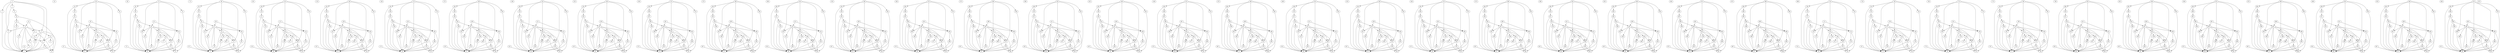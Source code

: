 strict digraph "G" {
0 [weight=6];
1 [weight=8];
2 [weight=7];
3 [weight=7];
4 [weight=4];
5 [weight=6];
6 [weight=6];
7 [weight=6];
8 [weight=3];
9 [weight=5];
10 [weight=7];
11 [weight=18];
12 [weight=4];
13 [weight=7];
14 [weight=7];
15 [weight=6];
16 [weight=4];
17 [weight=8];
18 [weight=7];
19 [weight=8];
20 [weight=8];
21 [weight=9];
22 [weight=10];
23 [weight=7];
24 [weight=4];
25 [weight=4];
26 [weight=5];
27 [weight=5];
28 [weight=8];
29 [weight=8];
30 [weight=12];
31 [weight=10];
32 [weight=6];
33 [weight=8];
34 [weight=4];
35 [weight=1];
36 [weight=11];
37 [weight=6];
38 [weight=11];
39 [weight=4];
40 [weight=6];
41 [weight=7];
42 [weight=3];
43 [weight=6];
44 [weight=4];
45 [weight=10];
46 [weight=6];
47 [weight=8];
48 [weight=10];
49 [weight=3];
50 [weight=5];
51 [weight=3];
52 [weight=9];
53 [weight=8];
54 [weight=9];
55 [weight=4];
56 [weight=7];
57 [weight=5];
58 [weight=6];
59 [weight=8];
60 [weight=8];
61 [weight=22];
62 [weight=5];
63 [weight=17];
64 [weight=8];
65 [weight=8];
66 [weight=4];
67 [weight=5];
68 [weight=8];
69 [weight=6];
70 [weight=10];
71 [weight=7];
72 [weight=9];
73 [weight=6];
74 [weight=8];
75 [weight=5];
76 [weight=5];
77 [weight=6];
78 [weight=8];
79 [weight=2];
80 [weight=9];
81 [weight=7];
82 [weight=8];
83 [weight=4];
84 [weight=3];
85 [weight=3];
86 [weight=12];
87 [weight=3];
88 [weight=8];
89 [weight=6];
90 [weight=7];
91 [weight=11];
92 [weight=5];
93 [weight=6];
94 [weight=6];
95 [weight=10];
96 [weight=8];
97 [weight=9];
98 [weight=8];
99 [weight=3];
100 [weight=4];
101 [weight=6];
102 [weight=5];
103 [weight=8];
104 [weight=5];
105 [weight=10];
106 [weight=6];
107 [weight=3];
108 [weight=8];
109 [weight=6];
110 [weight=8];
111 [weight=19];
112 [weight=5];
113 [weight=10];
114 [weight=4];
115 [weight=15];
116 [weight=8];
117 [weight=5];
118 [weight=6];
119 [weight=9];
120 [weight=10];
121 [weight=8];
122 [weight=6];
123 [weight=9];
124 [weight=5];
125 [weight=9];
126 [weight=7];
127 [weight=3];
128 [weight=6];
129 [weight=5];
130 [weight=9];
131 [weight=8];
132 [weight=5];
133 [weight=4];
134 [weight=9];
135 [weight=6];
136 [weight=9];
137 [weight=8];
138 [weight=15];
139 [weight=8];
140 [weight=8];
141 [weight=8];
142 [weight=3];
143 [weight=8];
144 [weight=8];
145 [weight=9];
146 [weight=3];
147 [weight=9];
148 [weight=1];
149 [weight=6];
150 [weight=6];
151 [weight=6];
152 [weight=8];
153 [weight=8];
154 [weight=4];
155 [weight=8];
156 [weight=7];
157 [weight=8];
158 [weight=5];
159 [weight=6];
160 [weight=3];
161 [weight=19];
162 [weight=3];
163 [weight=6];
164 [weight=8];
165 [weight=7];
166 [weight=8];
167 [weight=4];
168 [weight=8];
169 [weight=4];
170 [weight=8];
171 [weight=7];
172 [weight=5];
173 [weight=7];
174 [weight=6];
175 [weight=4];
176 [weight=5];
177 [weight=6];
178 [weight=8];
179 [weight=6];
180 [weight=4];
181 [weight=4];
182 [weight=10];
183 [weight=3];
184 [weight=6];
185 [weight=5];
186 [weight=19];
187 [weight=5];
188 [weight=15];
189 [weight=9];
190 [weight=9];
191 [weight=10];
192 [weight=6];
193 [weight=8];
194 [weight=8];
195 [weight=9];
196 [weight=7];
197 [weight=6];
198 [weight=6];
199 [weight=10];
200 [weight=6];
201 [weight=8];
202 [weight=8];
203 [weight=6];
204 [weight=4];
205 [weight=9];
206 [weight=8];
207 [weight=5];
208 [weight=5];
209 [weight=8];
210 [weight=10];
211 [weight=12];
212 [weight=2];
213 [weight=5];
214 [weight=6];
215 [weight=6];
216 [weight=6];
217 [weight=3];
218 [weight=5];
219 [weight=3];
220 [weight=9];
221 [weight=9];
222 [weight=9];
223 [weight=6];
224 [weight=6];
225 [weight=3];
226 [weight=8];
227 [weight=4];
228 [weight=8];
229 [weight=5];
230 [weight=6];
231 [weight=8];
232 [weight=8];
233 [weight=7];
234 [weight=5];
235 [weight=4];
236 [weight=17];
237 [weight=4];
238 [weight=6];
239 [weight=6];
240 [weight=7];
241 [weight=7];
242 [weight=4];
243 [weight=11];
244 [weight=3];
245 [weight=10];
246 [weight=3];
247 [weight=7];
248 [weight=7];
249 [weight=3];
250 [weight=4];
251 [weight=9];
252 [weight=8];
253 [weight=10];
254 [weight=3];
255 [weight=6];
256 [weight=6];
257 [weight=5];
258 [weight=3];
259 [weight=5];
260 [weight=4];
261 [weight=7];
262 [weight=3];
263 [weight=12];
264 [weight=10];
265 [weight=6];
266 [weight=7];
267 [weight=4];
268 [weight=8];
269 [weight=7];
270 [weight=10];
271 [weight=6];
272 [weight=10];
273 [weight=10];
274 [weight=2];
275 [weight=4];
276 [weight=4];
277 [weight=5];
278 [weight=7];
279 [weight=4];
280 [weight=11];
281 [weight=6];
282 [weight=6];
283 [weight=3];
284 [weight=11];
285 [weight=8];
286 [weight=7];
287 [weight=3];
288 [weight=16];
289 [weight=8];
290 [weight=6];
291 [weight=7];
292 [weight=8];
293 [weight=5];
294 [weight=3];
295 [weight=9];
296 [weight=1];
297 [weight=10];
298 [weight=10];
299 [weight=9];
300 [weight=5];
301 [weight=9];
302 [weight=8];
303 [weight=8];
304 [weight=6];
305 [weight=9];
306 [weight=8];
307 [weight=7];
308 [weight=2];
309 [weight=5];
310 [weight=5];
311 [weight=10];
312 [weight=3];
313 [weight=15];
314 [weight=6];
315 [weight=5];
316 [weight=8];
317 [weight=3];
318 [weight=4];
319 [weight=5];
320 [weight=10];
321 [weight=11];
322 [weight=6];
323 [weight=8];
324 [weight=2];
325 [weight=4];
326 [weight=7];
327 [weight=10];
328 [weight=7];
329 [weight=4];
330 [weight=8];
331 [weight=10];
332 [weight=8];
333 [weight=4];
334 [weight=3];
335 [weight=6];
336 [weight=15];
337 [weight=4];
338 [weight=9];
339 [weight=8];
340 [weight=11];
341 [weight=5];
342 [weight=5];
343 [weight=8];
344 [weight=5];
345 [weight=10];
346 [weight=7];
347 [weight=8];
348 [weight=1];
349 [weight=4];
350 [weight=4];
351 [weight=8];
352 [weight=9];
353 [weight=9];
354 [weight=4];
355 [weight=2];
356 [weight=6];
357 [weight=8];
358 [weight=8];
359 [weight=6];
360 [weight=3];
361 [weight=17];
362 [weight=3];
363 [weight=3];
364 [weight=8];
365 [weight=8];
366 [weight=4];
367 [weight=11];
368 [weight=6];
369 [weight=6];
370 [weight=5];
371 [weight=8];
372 [weight=7];
373 [weight=8];
374 [weight=7];
375 [weight=3];
376 [weight=4];
377 [weight=4];
378 [weight=8];
379 [weight=3];
380 [weight=6];
381 [weight=7];
382 [weight=8];
383 [weight=3];
384 [weight=3];
385 [weight=4];
386 [weight=25];
387 [weight=7];
388 [weight=4];
389 [weight=5];
390 [weight=7];
391 [weight=8];
392 [weight=5];
393 [weight=6];
394 [weight=5];
395 [weight=4];
396 [weight=10];
397 [weight=10];
398 [weight=10];
399 [weight=4];
400 [weight=6];
401 [weight=7];
402 [weight=3];
403 [weight=10];
404 [weight=6];
405 [weight=9];
406 [weight=7];
407 [weight=8];
408 [weight=5];
409 [weight=3];
410 [weight=5];
411 [weight=12];
412 [weight=3];
413 [weight=15];
414 [weight=8];
415 [weight=7];
416 [weight=8];
417 [weight=4];
418 [weight=8];
419 [weight=5];
420 [weight=8];
421 [weight=6];
422 [weight=7];
423 [weight=6];
424 [weight=4];
425 [weight=4];
426 [weight=4];
427 [weight=3];
428 [weight=9];
429 [weight=8];
430 [weight=10];
431 [weight=6];
432 [weight=3];
433 [weight=6];
434 [weight=4];
435 [weight=4];
436 [weight=7];
437 [weight=4];
438 [weight=17];
439 [weight=7];
440 [weight=8];
441 [weight=4];
442 [weight=4];
443 [weight=6];
444 [weight=5];
445 [weight=7];
446 [weight=8];
447 [weight=8];
448 [weight=6];
449 [weight=2];
450 [weight=4];
451 [weight=4];
452 [weight=3];
453 [weight=9];
454 [weight=5];
455 [weight=9];
456 [weight=8];
457 [weight=6];
458 [weight=3];
459 [weight=8];
460 [weight=8];
461 [weight=6];
462 [weight=9];
463 [weight=17];
464 [weight=7];
465 [weight=5];
466 [weight=7];
467 [weight=7];
468 [weight=7];
469 [weight=6];
470 [weight=5];
471 [weight=8];
472 [weight=7];
473 [weight=9];
474 [weight=7];
475 [weight=5];
476 [weight=3];
477 [weight=7];
478 [weight=5];
479 [weight=4];
480 [weight=10];
481 [weight=11];
482 [weight=7];
483 [weight=3];
484 [weight=3];
485 [weight=4];
486 [weight=17];
487 [weight=3];
488 [weight=6];
489 [weight=4];
490 [weight=9];
491 [weight=18];
492 [weight=2];
493 [weight=6];
494 [weight=4];
495 [weight=8];
496 [weight=6];
497 [weight=7];
498 [weight=11];
499 [weight=8];
500 [weight=7];
501 [weight=8];
502 [weight=7];
503 [weight=9];
504 [weight=8];
505 [weight=5];
506 [weight=5];
507 [weight=8];
508 [weight=8];
509 [weight=10];
510 [weight=9];
511 [weight=11];
512 [weight=8];
513 [weight=19];
514 [weight=10];
515 [weight=7];
516 [weight=7];
517 [weight=5];
518 [weight=7];
519 [weight=4];
520 [weight=5];
521 [weight=6];
522 [weight=8];
523 [weight=4];
524 [weight=4];
525 [weight=3];
526 [weight=3];
527 [weight=7];
528 [weight=6];
529 [weight=6];
530 [weight=11];
531 [weight=4];
532 [weight=6];
533 [weight=4];
534 [weight=5];
535 [weight=3];
536 [weight=13];
537 [weight=6];
538 [weight=4];
539 [weight=6];
540 [weight=11];
541 [weight=25];
542 [weight=2];
543 [weight=22];
544 [weight=5];
545 [weight=10];
546 [weight=6];
547 [weight=10];
548 [weight=8];
549 [weight=3];
550 [weight=3];
551 [weight=5];
552 [weight=4];
553 [weight=5];
554 [weight=5];
555 [weight=12];
556 [weight=7];
557 [weight=4];
558 [weight=5];
559 [weight=9];
560 [weight=8];
561 [weight=22];
562 [weight=6];
563 [weight=12];
564 [weight=8];
565 [weight=7];
566 [weight=8];
567 [weight=8];
568 [weight=10];
569 [weight=5];
570 [weight=8];
571 [weight=7];
572 [weight=7];
573 [weight=1];
574 [weight=6];
575 [weight=4];
576 [weight=2];
577 [weight=3];
578 [weight=8];
579 [weight=3];
580 [weight=7];
581 [weight=5];
582 [weight=4];
583 [weight=3];
584 [weight=4];
585 [weight=4];
586 [weight=9];
587 [weight=5];
588 [weight=15];
589 [weight=8];
590 [weight=7];
591 [weight=8];
592 [weight=3];
593 [weight=7];
594 [weight=4];
595 [weight=9];
596 [weight=9];
597 [weight=10];
598 [weight=10];
599 [weight=5];
600 [weight=9];
601 [weight=5];
602 [weight=8];
603 [weight=8];
604 [weight=3];
605 [weight=10];
606 [weight=10];
607 [weight=5];
608 [weight=5];
609 [weight=5];
610 [weight=4];
611 [weight=20];
612 [weight=1];
613 [weight=12];
614 [weight=8];
615 [weight=7];
616 [weight=8];
617 [weight=3];
618 [weight=8];
619 [weight=3];
620 [weight=10];
621 [weight=7];
622 [weight=8];
623 [weight=4];
624 [weight=8];
625 [weight=10];
626 [weight=4];
627 [weight=5];
628 [weight=6];
629 [weight=9];
630 [weight=10];
631 [weight=7];
632 [weight=6];
633 [weight=7];
634 [weight=4];
635 [weight=4];
636 [weight=11];
637 [weight=4];
638 [weight=20];
639 [weight=8];
640 [weight=5];
641 [weight=5];
642 [weight=5];
643 [weight=8];
644 [weight=4];
645 [weight=10];
646 [weight=8];
647 [weight=5];
648 [weight=5];
649 [weight=5];
650 [weight=8];
651 [weight=4];
652 [weight=3];
653 [weight=7];
654 [weight=4];
655 [weight=5];
656 [weight=7];
657 [weight=2];
658 [weight=3];
659 [weight=3];
660 [weight=4];
661 [weight=6];
662 [weight=2];
663 [weight=15];
664 [weight=5];
665 [weight=8];
666 [weight=8];
667 [weight=4];
668 [weight=8];
669 [weight=3];
670 [weight=8];
671 [weight=8];
672 [weight=8];
673 [weight=8];
674 [weight=6];
675 [weight=5];
676 [weight=4];
677 [weight=5];
678 [weight=8];
679 [weight=5];
680 [weight=10];
681 [weight=3];
682 [weight=8];
683 [weight=2];
684 [weight=4];
685 [weight=4];
686 [weight=11];
687 [weight=4];
688 [weight=12];
689 [weight=4];
690 [weight=6];
691 [weight=8];
692 [weight=3];
693 [weight=6];
694 [weight=3];
695 [weight=9];
696 [weight=9];
697 [weight=7];
698 [weight=4];
699 [weight=3];
700 [weight=3];
701 [weight=3];
702 [weight=6];
703 [weight=8];
704 [weight=5];
705 [weight=8];
706 [weight=5];
707 [weight=5];
708 [weight=5];
709 [weight=5];
710 [weight=4];
711 [weight=20];
712 [weight=5];
713 [weight=7];
714 [weight=8];
715 [weight=10];
716 [weight=5];
717 [weight=3];
718 [weight=7];
719 [weight=6];
720 [weight=9];
721 [weight=8];
722 [weight=4];
723 [weight=6];
724 [weight=4];
725 [weight=3];
726 [weight=4];
727 [weight=8];
728 [weight=7];
729 [weight=11];
730 [weight=10];
731 [weight=4];
732 [weight=5];
733 [weight=2];
734 [weight=7];
735 [weight=4];
736 [weight=14];
737 [weight=8];
738 [weight=8];
739 [weight=6];
740 [weight=3];
741 [weight=7];
742 [weight=3];
743 [weight=7];
744 [weight=7];
745 [weight=10];
746 [weight=8];
747 [weight=10];
748 [weight=4];
749 [weight=8];
750 [weight=4];
751 [weight=3];
752 [weight=4];
753 [weight=6];
754 [weight=4];
755 [weight=9];
756 [weight=7];
757 [weight=6];
758 [weight=3];
759 [weight=4];
760 [weight=4];
761 [weight=6];
762 [weight=3];
763 [weight=17];
764 [weight=8];
765 [weight=8];
766 [weight=8];
767 [weight=3];
768 [weight=7];
769 [weight=4];
770 [weight=7];
771 [weight=7];
772 [weight=6];
773 [weight=8];
774 [weight=6];
775 [weight=4];
776 [weight=5];
777 [weight=3];
778 [weight=8];
779 [weight=4];
780 [weight=9];
781 [weight=8];
782 [weight=8];
783 [weight=3];
784 [weight=3];
785 [weight=4];
786 [weight=20];
787 [weight=5];
788 [weight=9];
789 [weight=8];
790 [weight=8];
791 [weight=9];
792 [weight=4];
793 [weight=8];
794 [weight=9];
795 [weight=6];
796 [weight=7];
797 [weight=6];
798 [weight=10];
799 [weight=6];
800 [weight=4];
801 [weight=3];
802 [weight=8];
803 [weight=8];
804 [weight=3];
805 [weight=11];
806 [weight=6];
807 [weight=5];
808 [weight=4];
809 [weight=4];
810 [weight=3];
811 [weight=12];
812 [weight=4];
813 [weight=11];
814 [weight=8];
815 [weight=8];
816 [weight=7];
817 [weight=2];
818 [weight=8];
819 [weight=6];
820 [weight=6];
821 [weight=6];
822 [weight=10];
823 [weight=9];
824 [weight=2];
825 [weight=8];
826 [weight=8];
827 [weight=8];
828 [weight=7];
829 [weight=7];
830 [weight=12];
831 [weight=7];
832 [weight=4];
833 [weight=4];
834 [weight=7];
835 [weight=4];
836 [weight=17];
837 [weight=8];
838 [weight=6];
839 [weight=7];
840 [weight=6];
841 [weight=10];
842 [weight=8];
843 [weight=8];
844 [weight=5];
845 [weight=10];
846 [weight=4];
847 [weight=10];
848 [weight=8];
849 [weight=7];
850 [weight=6];
851 [weight=5];
852 [weight=7];
853 [weight=10];
854 [weight=6];
855 [weight=11];
856 [weight=8];
857 [weight=7];
858 [weight=4];
859 [weight=5];
860 [weight=6];
861 [weight=11];
862 [weight=4];
863 [weight=6];
864 [weight=5];
865 [weight=8];
866 [weight=9];
867 [weight=4];
868 [weight=5];
869 [weight=4];
870 [weight=8];
871 [weight=8];
872 [weight=6];
873 [weight=7];
874 [weight=4];
875 [weight=3];
876 [weight=6];
877 [weight=7];
878 [weight=9];
879 [weight=3];
880 [weight=13];
881 [weight=8];
882 [weight=5];
883 [weight=4];
884 [weight=3];
885 [weight=3];
886 [weight=13];
887 [weight=4];
888 [weight=5];
889 [weight=8];
890 [weight=8];
891 [weight=5];
892 [weight=3];
893 [weight=3];
894 [weight=2];
895 [weight=7];
896 [weight=8];
897 [weight=7];
898 [weight=6];
899 [weight=5];
900 [weight=4];
901 [weight=8];
902 [weight=8];
903 [weight=8];
904 [weight=3];
905 [weight=17];
906 [weight=6];
907 [weight=4];
908 [weight=4];
909 [weight=3];
910 [weight=5];
911 [weight=12];
912 [weight=2];
913 [weight=15];
914 [weight=9];
915 [weight=7];
916 [weight=6];
917 [weight=5];
918 [weight=6];
919 [weight=3];
920 [weight=9];
921 [weight=6];
922 [weight=6];
923 [weight=6];
924 [weight=4];
925 [weight=4];
926 [weight=9];
927 [weight=6];
928 [weight=7];
929 [weight=4];
930 [weight=9];
931 [weight=2];
932 [weight=9];
933 [weight=3];
934 [weight=2];
935 [weight=8];
936 [weight=20];
937 [weight=8];
938 [weight=15];
939 [weight=5];
940 [weight=3];
941 [weight=7];
942 [weight=9];
943 [weight=7];
944 [weight=5];
945 [weight=9];
946 [weight=7];
947 [weight=7];
948 [weight=7];
949 [weight=8];
950 [weight=4];
951 [weight=8];
952 [weight=5];
953 [weight=8];
954 [weight=5];
955 [weight=10];
956 [weight=8];
957 [weight=7];
958 [weight=4];
959 [weight=9];
960 [weight=6];
961 [weight=15];
962 [weight=4];
963 [weight=5];
964 [weight=7];
965 [weight=5];
966 [weight=8];
967 [weight=5];
968 [weight=6];
969 [weight=6];
970 [weight=8];
971 [weight=6];
972 [weight=8];
973 [weight=7];
974 [weight=9];
0 -> 1 [size=2];
0 -> 2 [size=1];
0 -> 3 [size=4];
0 -> 4 [size=2];
0 -> 5 [size=3];
1 -> 6 [size=4];
1 -> 7 [size=2];
2 -> 7 [size=3];
3 -> 7 [size=3];
4 -> 12 [size=4];
4 -> 7 [size=3];
4 -> 13 [size=4];
4 -> 14 [size=1];
4 -> 15 [size=1];
5 -> 7 [size=1];
5 -> 16 [size=2];
6 -> 18 [size=5];
8 -> 3 [size=3];
8 -> 4 [size=3];
8 -> 5 [size=3];
8 -> 7 [size=2];
8 -> 9 [size=2];
8 -> 10 [size=3];
8 -> 11 [size=3];
9 -> 7 [size=2];
10 -> 7 [size=3];
11 -> 21 [size=1];
11 -> 14 [size=2];
12 -> 5 [size=2];
12 -> 14 [size=3];
12 -> 17 [size=3];
13 -> 7 [size=3];
15 -> 13 [size=2];
16 -> 7 [size=2];
16 -> 14 [size=2];
18 -> 7 [size=2];
18 -> 19 [size=3];
19 -> 8 [size=1];
19 -> 7 [size=2];
19 -> 20 [size=2];
20 -> 7 [size=3];
21 -> 7 [size=1];
22 -> 7 [size=2];
23 -> 8 [size=2];
23 -> 11 [size=3];
25 -> 26 [size=2];
25 -> 27 [size=3];
26 -> 32 [size=3];
26 -> 27 [size=1];
28 -> 27 [size=1];
29 -> 30 [size=1];
29 -> 31 [size=3];
29 -> 32 [size=2];
29 -> 27 [size=1];
29 -> 33 [size=1];
30 -> 31 [size=2];
31 -> 27 [size=2];
33 -> 25 [size=3];
33 -> 32 [size=1];
33 -> 46 [size=1];
34 -> 35 [size=1];
34 -> 27 [size=2];
35 -> 42 [size=3];
36 -> 37 [size=2];
36 -> 38 [size=1];
37 -> 25 [size=3];
37 -> 28 [size=2];
37 -> 29 [size=2];
37 -> 40 [size=3];
37 -> 38 [size=3];
37 -> 27 [size=2];
37 -> 41 [size=3];
38 -> 32 [size=4];
38 -> 43 [size=3];
39 -> 27 [size=3];
40 -> 27 [size=2];
41 -> 27 [size=1];
42 -> 27 [size=3];
42 -> 44 [size=3];
43 -> 27 [size=2];
44 -> 39 [size=3];
44 -> 37 [size=4];
44 -> 27 [size=3];
45 -> 27 [size=2];
47 -> 27 [size=4];
49 -> 25 [size=3];
49 -> 29 [size=2];
49 -> 34 [size=1];
49 -> 45 [size=1];
49 -> 41 [size=3];
50 -> 51 [size=3];
50 -> 52 [size=3];
51 -> 57 [size=3];
51 -> 52 [size=4];
53 -> 52 [size=5];
54 -> 55 [size=3];
54 -> 56 [size=3];
54 -> 57 [size=5];
54 -> 52 [size=3];
54 -> 58 [size=2];
55 -> 56 [size=2];
56 -> 52 [size=2];
58 -> 50 [size=2];
58 -> 57 [size=3];
58 -> 71 [size=2];
59 -> 60 [size=2];
59 -> 52 [size=3];
60 -> 67 [size=2];
61 -> 62 [size=3];
61 -> 63 [size=1];
62 -> 50 [size=2];
62 -> 53 [size=2];
62 -> 54 [size=2];
62 -> 65 [size=2];
62 -> 63 [size=2];
62 -> 52 [size=3];
62 -> 66 [size=3];
63 -> 57 [size=3];
63 -> 68 [size=2];
64 -> 52 [size=2];
65 -> 52 [size=5];
66 -> 52 [size=2];
67 -> 52 [size=2];
67 -> 69 [size=3];
68 -> 52 [size=4];
69 -> 64 [size=2];
69 -> 62 [size=2];
69 -> 52 [size=4];
70 -> 52 [size=2];
72 -> 52 [size=3];
74 -> 50 [size=3];
74 -> 54 [size=2];
74 -> 59 [size=1];
74 -> 70 [size=3];
74 -> 66 [size=2];
75 -> 76 [size=1];
75 -> 77 [size=3];
76 -> 82 [size=3];
76 -> 77 [size=5];
78 -> 77 [size=2];
79 -> 80 [size=4];
79 -> 81 [size=2];
79 -> 82 [size=2];
79 -> 77 [size=4];
79 -> 83 [size=3];
80 -> 81 [size=3];
81 -> 77 [size=3];
83 -> 75 [size=2];
83 -> 82 [size=1];
83 -> 96 [size=4];
84 -> 85 [size=2];
84 -> 77 [size=3];
85 -> 92 [size=1];
86 -> 87 [size=4];
86 -> 88 [size=4];
87 -> 75 [size=4];
87 -> 78 [size=1];
87 -> 79 [size=4];
87 -> 90 [size=2];
87 -> 88 [size=2];
87 -> 77 [size=4];
87 -> 91 [size=2];
88 -> 82 [size=3];
88 -> 93 [size=1];
89 -> 77 [size=3];
90 -> 77 [size=2];
91 -> 77 [size=3];
92 -> 77 [size=3];
92 -> 94 [size=1];
93 -> 77 [size=1];
94 -> 89 [size=2];
94 -> 87 [size=2];
94 -> 77 [size=3];
95 -> 77 [size=3];
97 -> 77 [size=1];
99 -> 75 [size=4];
99 -> 79 [size=4];
99 -> 84 [size=2];
99 -> 95 [size=2];
99 -> 91 [size=2];
100 -> 101 [size=3];
100 -> 102 [size=2];
101 -> 107 [size=3];
101 -> 102 [size=3];
103 -> 102 [size=2];
104 -> 105 [size=4];
104 -> 106 [size=4];
104 -> 107 [size=2];
104 -> 102 [size=3];
104 -> 108 [size=2];
105 -> 106 [size=2];
106 -> 102 [size=4];
108 -> 100 [size=1];
108 -> 107 [size=1];
108 -> 121 [size=3];
109 -> 110 [size=3];
109 -> 102 [size=3];
110 -> 117 [size=3];
111 -> 112 [size=3];
111 -> 113 [size=3];
112 -> 100 [size=2];
112 -> 103 [size=3];
112 -> 104 [size=4];
112 -> 115 [size=3];
112 -> 113 [size=2];
112 -> 102 [size=2];
112 -> 116 [size=3];
113 -> 107 [size=3];
113 -> 118 [size=2];
114 -> 102 [size=2];
115 -> 102 [size=2];
116 -> 102 [size=4];
117 -> 102 [size=2];
117 -> 119 [size=2];
118 -> 102 [size=2];
119 -> 114 [size=2];
119 -> 112 [size=2];
119 -> 102 [size=3];
120 -> 102 [size=1];
122 -> 102 [size=1];
124 -> 100 [size=1];
124 -> 104 [size=3];
124 -> 109 [size=2];
124 -> 120 [size=3];
124 -> 116 [size=3];
125 -> 126 [size=2];
125 -> 127 [size=1];
126 -> 132 [size=3];
126 -> 127 [size=2];
128 -> 127 [size=2];
129 -> 130 [size=1];
129 -> 131 [size=3];
129 -> 132 [size=1];
129 -> 127 [size=1];
129 -> 133 [size=1];
130 -> 131 [size=2];
131 -> 127 [size=3];
133 -> 125 [size=2];
133 -> 132 [size=1];
133 -> 146 [size=1];
134 -> 135 [size=1];
134 -> 127 [size=2];
135 -> 142 [size=3];
136 -> 137 [size=2];
136 -> 138 [size=2];
137 -> 125 [size=1];
137 -> 128 [size=3];
137 -> 129 [size=2];
137 -> 140 [size=3];
137 -> 138 [size=3];
137 -> 127 [size=1];
137 -> 141 [size=5];
138 -> 132 [size=1];
138 -> 143 [size=3];
139 -> 127 [size=3];
140 -> 127 [size=2];
141 -> 127 [size=4];
142 -> 127 [size=1];
142 -> 144 [size=3];
143 -> 127 [size=1];
144 -> 139 [size=2];
144 -> 137 [size=2];
144 -> 127 [size=3];
145 -> 127 [size=3];
147 -> 127 [size=3];
149 -> 125 [size=3];
149 -> 129 [size=1];
149 -> 134 [size=3];
149 -> 145 [size=3];
149 -> 141 [size=2];
150 -> 151 [size=1];
150 -> 152 [size=2];
151 -> 157 [size=2];
151 -> 152 [size=2];
153 -> 152 [size=3];
154 -> 155 [size=3];
154 -> 156 [size=5];
154 -> 157 [size=2];
154 -> 152 [size=2];
154 -> 158 [size=3];
155 -> 156 [size=3];
156 -> 152 [size=2];
158 -> 150 [size=3];
158 -> 157 [size=2];
158 -> 171 [size=2];
159 -> 160 [size=3];
159 -> 152 [size=1];
160 -> 167 [size=2];
161 -> 162 [size=2];
161 -> 163 [size=2];
162 -> 150 [size=1];
162 -> 153 [size=1];
162 -> 154 [size=2];
162 -> 165 [size=2];
162 -> 163 [size=4];
162 -> 152 [size=2];
162 -> 166 [size=1];
163 -> 157 [size=2];
163 -> 168 [size=3];
164 -> 152 [size=3];
165 -> 152 [size=2];
166 -> 152 [size=3];
167 -> 152 [size=2];
167 -> 169 [size=3];
168 -> 152 [size=2];
169 -> 164 [size=1];
169 -> 162 [size=2];
169 -> 152 [size=3];
170 -> 152 [size=3];
172 -> 152 [size=1];
174 -> 150 [size=5];
174 -> 154 [size=1];
174 -> 159 [size=1];
174 -> 170 [size=1];
174 -> 166 [size=2];
175 -> 176 [size=2];
175 -> 177 [size=3];
176 -> 182 [size=3];
176 -> 177 [size=3];
178 -> 177 [size=5];
179 -> 180 [size=4];
179 -> 181 [size=1];
179 -> 182 [size=4];
179 -> 177 [size=2];
179 -> 183 [size=3];
180 -> 181 [size=1];
181 -> 177 [size=2];
183 -> 175 [size=1];
183 -> 182 [size=4];
183 -> 196 [size=1];
184 -> 185 [size=2];
184 -> 177 [size=3];
185 -> 192 [size=3];
186 -> 187 [size=3];
186 -> 188 [size=2];
187 -> 175 [size=3];
187 -> 178 [size=3];
187 -> 179 [size=2];
187 -> 190 [size=2];
187 -> 188 [size=3];
187 -> 177 [size=3];
187 -> 191 [size=3];
188 -> 182 [size=2];
188 -> 193 [size=2];
189 -> 177 [size=1];
190 -> 177 [size=2];
191 -> 177 [size=1];
192 -> 177 [size=3];
192 -> 194 [size=3];
193 -> 177 [size=1];
194 -> 189 [size=3];
194 -> 187 [size=3];
194 -> 177 [size=2];
195 -> 177 [size=3];
197 -> 177 [size=3];
199 -> 175 [size=1];
199 -> 179 [size=2];
199 -> 184 [size=2];
199 -> 195 [size=3];
199 -> 191 [size=3];
200 -> 201 [size=2];
200 -> 202 [size=2];
201 -> 207 [size=2];
201 -> 202 [size=2];
203 -> 202 [size=5];
204 -> 205 [size=4];
204 -> 206 [size=1];
204 -> 207 [size=1];
204 -> 202 [size=2];
204 -> 208 [size=3];
205 -> 206 [size=1];
206 -> 202 [size=3];
208 -> 200 [size=3];
208 -> 207 [size=3];
208 -> 221 [size=3];
209 -> 210 [size=3];
209 -> 202 [size=3];
210 -> 217 [size=3];
211 -> 212 [size=1];
211 -> 213 [size=1];
212 -> 200 [size=2];
212 -> 203 [size=3];
212 -> 204 [size=2];
212 -> 215 [size=1];
212 -> 213 [size=3];
212 -> 202 [size=4];
212 -> 216 [size=3];
213 -> 207 [size=2];
213 -> 218 [size=2];
214 -> 202 [size=3];
215 -> 202 [size=4];
216 -> 202 [size=3];
217 -> 202 [size=3];
217 -> 219 [size=1];
218 -> 202 [size=2];
219 -> 214 [size=1];
219 -> 212 [size=3];
219 -> 202 [size=2];
220 -> 202 [size=2];
222 -> 202 [size=3];
224 -> 200 [size=4];
224 -> 204 [size=2];
224 -> 209 [size=2];
224 -> 220 [size=4];
224 -> 216 [size=2];
225 -> 226 [size=2];
225 -> 227 [size=4];
226 -> 232 [size=4];
226 -> 227 [size=3];
228 -> 227 [size=4];
229 -> 230 [size=3];
229 -> 231 [size=3];
229 -> 232 [size=1];
229 -> 227 [size=3];
229 -> 233 [size=2];
230 -> 231 [size=1];
231 -> 227 [size=3];
233 -> 225 [size=3];
233 -> 232 [size=4];
233 -> 246 [size=1];
234 -> 235 [size=3];
234 -> 227 [size=3];
235 -> 242 [size=3];
236 -> 237 [size=2];
236 -> 238 [size=3];
237 -> 225 [size=3];
237 -> 228 [size=2];
237 -> 229 [size=1];
237 -> 240 [size=2];
237 -> 238 [size=3];
237 -> 227 [size=2];
237 -> 241 [size=3];
238 -> 232 [size=4];
238 -> 243 [size=4];
239 -> 227 [size=3];
240 -> 227 [size=3];
241 -> 227 [size=3];
242 -> 227 [size=4];
242 -> 244 [size=2];
243 -> 227 [size=2];
244 -> 239 [size=2];
244 -> 237 [size=4];
244 -> 227 [size=3];
245 -> 227 [size=4];
247 -> 227 [size=2];
249 -> 225 [size=2];
249 -> 229 [size=2];
249 -> 234 [size=2];
249 -> 245 [size=2];
249 -> 241 [size=3];
250 -> 251 [size=3];
250 -> 252 [size=2];
251 -> 257 [size=1];
251 -> 252 [size=2];
253 -> 252 [size=3];
254 -> 255 [size=2];
254 -> 256 [size=2];
254 -> 257 [size=1];
254 -> 252 [size=4];
254 -> 258 [size=2];
255 -> 256 [size=3];
256 -> 252 [size=4];
258 -> 250 [size=3];
258 -> 257 [size=1];
258 -> 271 [size=3];
259 -> 260 [size=2];
259 -> 252 [size=2];
260 -> 267 [size=2];
261 -> 262 [size=3];
261 -> 263 [size=2];
262 -> 250 [size=2];
262 -> 253 [size=2];
262 -> 254 [size=1];
262 -> 265 [size=2];
262 -> 263 [size=5];
262 -> 252 [size=3];
262 -> 266 [size=5];
263 -> 257 [size=2];
263 -> 268 [size=4];
264 -> 252 [size=1];
265 -> 252 [size=3];
266 -> 252 [size=3];
267 -> 252 [size=4];
267 -> 269 [size=3];
268 -> 252 [size=3];
269 -> 264 [size=3];
269 -> 262 [size=2];
269 -> 252 [size=3];
270 -> 252 [size=3];
272 -> 252 [size=3];
274 -> 250 [size=4];
274 -> 254 [size=3];
274 -> 259 [size=2];
274 -> 270 [size=2];
274 -> 266 [size=3];
275 -> 276 [size=2];
275 -> 277 [size=3];
276 -> 282 [size=3];
276 -> 277 [size=3];
278 -> 277 [size=2];
279 -> 280 [size=2];
279 -> 281 [size=2];
279 -> 282 [size=4];
279 -> 277 [size=2];
279 -> 283 [size=1];
280 -> 281 [size=4];
281 -> 277 [size=4];
283 -> 275 [size=3];
283 -> 282 [size=3];
283 -> 296 [size=4];
284 -> 285 [size=3];
284 -> 277 [size=2];
285 -> 292 [size=2];
286 -> 287 [size=4];
286 -> 288 [size=2];
287 -> 275 [size=2];
287 -> 278 [size=3];
287 -> 279 [size=1];
287 -> 290 [size=2];
287 -> 288 [size=2];
287 -> 277 [size=1];
287 -> 291 [size=1];
288 -> 282 [size=4];
288 -> 293 [size=2];
289 -> 277 [size=3];
290 -> 277 [size=2];
291 -> 277 [size=3];
292 -> 277 [size=3];
292 -> 294 [size=2];
293 -> 277 [size=3];
294 -> 289 [size=2];
294 -> 287 [size=2];
294 -> 277 [size=2];
295 -> 277 [size=4];
297 -> 277 [size=3];
299 -> 275 [size=3];
299 -> 279 [size=1];
299 -> 284 [size=4];
299 -> 295 [size=3];
299 -> 291 [size=3];
300 -> 301 [size=2];
300 -> 302 [size=2];
301 -> 307 [size=3];
301 -> 302 [size=1];
303 -> 302 [size=1];
304 -> 305 [size=5];
304 -> 306 [size=3];
304 -> 307 [size=1];
304 -> 302 [size=2];
304 -> 308 [size=3];
305 -> 306 [size=2];
306 -> 302 [size=3];
308 -> 300 [size=3];
308 -> 307 [size=2];
308 -> 321 [size=2];
309 -> 310 [size=4];
309 -> 302 [size=2];
310 -> 317 [size=4];
311 -> 312 [size=2];
311 -> 313 [size=2];
312 -> 300 [size=2];
312 -> 303 [size=3];
312 -> 304 [size=4];
312 -> 315 [size=3];
312 -> 313 [size=2];
312 -> 302 [size=1];
312 -> 316 [size=2];
313 -> 307 [size=1];
313 -> 318 [size=4];
314 -> 302 [size=2];
315 -> 302 [size=3];
316 -> 302 [size=5];
317 -> 302 [size=2];
317 -> 319 [size=3];
318 -> 302 [size=4];
319 -> 314 [size=3];
319 -> 312 [size=3];
319 -> 302 [size=2];
320 -> 302 [size=2];
322 -> 302 [size=1];
324 -> 300 [size=3];
324 -> 304 [size=3];
324 -> 309 [size=4];
324 -> 320 [size=3];
324 -> 316 [size=2];
325 -> 326 [size=2];
325 -> 327 [size=3];
326 -> 332 [size=4];
326 -> 327 [size=1];
328 -> 327 [size=2];
329 -> 330 [size=3];
329 -> 331 [size=2];
329 -> 332 [size=3];
329 -> 327 [size=3];
329 -> 333 [size=2];
330 -> 331 [size=3];
331 -> 327 [size=2];
333 -> 325 [size=2];
333 -> 332 [size=3];
333 -> 346 [size=4];
334 -> 335 [size=1];
334 -> 327 [size=3];
335 -> 342 [size=3];
336 -> 337 [size=2];
336 -> 338 [size=3];
337 -> 325 [size=3];
337 -> 328 [size=3];
337 -> 329 [size=5];
337 -> 340 [size=1];
337 -> 338 [size=1];
337 -> 327 [size=2];
337 -> 341 [size=3];
338 -> 332 [size=1];
338 -> 343 [size=3];
339 -> 327 [size=1];
340 -> 327 [size=1];
341 -> 327 [size=5];
342 -> 327 [size=2];
342 -> 344 [size=4];
343 -> 327 [size=3];
344 -> 339 [size=4];
344 -> 337 [size=3];
344 -> 327 [size=2];
345 -> 327 [size=2];
347 -> 327 [size=3];
349 -> 325 [size=3];
349 -> 329 [size=2];
349 -> 334 [size=1];
349 -> 345 [size=2];
349 -> 341 [size=2];
350 -> 351 [size=3];
350 -> 352 [size=2];
351 -> 357 [size=1];
351 -> 352 [size=3];
353 -> 352 [size=2];
354 -> 355 [size=3];
354 -> 356 [size=2];
354 -> 357 [size=3];
354 -> 352 [size=1];
354 -> 358 [size=4];
355 -> 356 [size=4];
356 -> 352 [size=3];
358 -> 350 [size=2];
358 -> 357 [size=2];
358 -> 371 [size=4];
359 -> 360 [size=4];
359 -> 352 [size=3];
360 -> 367 [size=1];
361 -> 362 [size=2];
361 -> 363 [size=4];
362 -> 350 [size=2];
362 -> 353 [size=3];
362 -> 354 [size=3];
362 -> 365 [size=3];
362 -> 363 [size=3];
362 -> 352 [size=2];
362 -> 366 [size=1];
363 -> 357 [size=2];
363 -> 368 [size=2];
364 -> 352 [size=3];
365 -> 352 [size=5];
366 -> 352 [size=3];
367 -> 352 [size=3];
367 -> 369 [size=2];
368 -> 352 [size=1];
369 -> 364 [size=2];
369 -> 362 [size=2];
369 -> 352 [size=2];
370 -> 352 [size=3];
372 -> 352 [size=1];
374 -> 350 [size=2];
374 -> 354 [size=3];
374 -> 359 [size=4];
374 -> 370 [size=2];
374 -> 366 [size=3];
375 -> 376 [size=3];
375 -> 377 [size=2];
376 -> 382 [size=1];
376 -> 377 [size=3];
378 -> 377 [size=2];
379 -> 380 [size=4];
379 -> 381 [size=1];
379 -> 382 [size=1];
379 -> 377 [size=3];
379 -> 383 [size=4];
380 -> 381 [size=3];
381 -> 377 [size=3];
383 -> 375 [size=3];
383 -> 382 [size=2];
383 -> 396 [size=2];
384 -> 385 [size=3];
384 -> 377 [size=4];
385 -> 392 [size=3];
386 -> 387 [size=2];
386 -> 388 [size=2];
387 -> 375 [size=1];
387 -> 378 [size=3];
387 -> 379 [size=2];
387 -> 390 [size=3];
387 -> 388 [size=3];
387 -> 377 [size=3];
387 -> 391 [size=3];
388 -> 382 [size=1];
388 -> 393 [size=2];
389 -> 377 [size=1];
390 -> 377 [size=3];
391 -> 377 [size=3];
392 -> 377 [size=3];
392 -> 394 [size=2];
393 -> 377 [size=3];
394 -> 389 [size=2];
394 -> 387 [size=3];
394 -> 377 [size=2];
395 -> 377 [size=3];
397 -> 377 [size=3];
399 -> 375 [size=3];
399 -> 379 [size=3];
399 -> 384 [size=3];
399 -> 395 [size=3];
399 -> 391 [size=3];
400 -> 401 [size=1];
400 -> 402 [size=2];
401 -> 407 [size=4];
401 -> 402 [size=5];
403 -> 402 [size=3];
404 -> 405 [size=3];
404 -> 406 [size=4];
404 -> 407 [size=2];
404 -> 402 [size=3];
404 -> 408 [size=2];
405 -> 406 [size=3];
406 -> 402 [size=1];
408 -> 400 [size=3];
408 -> 407 [size=3];
408 -> 421 [size=3];
409 -> 410 [size=1];
409 -> 402 [size=2];
410 -> 417 [size=1];
411 -> 412 [size=2];
411 -> 413 [size=2];
412 -> 400 [size=3];
412 -> 403 [size=3];
412 -> 404 [size=1];
412 -> 415 [size=3];
412 -> 413 [size=1];
412 -> 402 [size=3];
412 -> 416 [size=4];
413 -> 407 [size=2];
413 -> 418 [size=2];
414 -> 402 [size=3];
415 -> 402 [size=5];
416 -> 402 [size=2];
417 -> 402 [size=2];
417 -> 419 [size=1];
418 -> 402 [size=3];
419 -> 414 [size=2];
419 -> 412 [size=2];
419 -> 402 [size=1];
420 -> 402 [size=3];
422 -> 402 [size=1];
424 -> 400 [size=2];
424 -> 404 [size=3];
424 -> 409 [size=4];
424 -> 420 [size=2];
424 -> 416 [size=4];
425 -> 426 [size=1];
425 -> 427 [size=4];
426 -> 432 [size=3];
426 -> 427 [size=3];
428 -> 427 [size=1];
429 -> 430 [size=2];
429 -> 431 [size=3];
429 -> 432 [size=4];
429 -> 427 [size=2];
429 -> 433 [size=3];
430 -> 431 [size=4];
431 -> 427 [size=3];
433 -> 425 [size=2];
433 -> 432 [size=5];
433 -> 446 [size=4];
434 -> 435 [size=2];
434 -> 427 [size=2];
435 -> 442 [size=2];
436 -> 437 [size=3];
436 -> 438 [size=2];
437 -> 425 [size=4];
437 -> 428 [size=2];
437 -> 429 [size=1];
437 -> 440 [size=4];
437 -> 438 [size=3];
437 -> 427 [size=3];
437 -> 441 [size=4];
438 -> 432 [size=1];
438 -> 443 [size=3];
439 -> 427 [size=2];
440 -> 427 [size=2];
441 -> 427 [size=3];
442 -> 427 [size=4];
442 -> 444 [size=2];
443 -> 427 [size=2];
444 -> 439 [size=1];
444 -> 437 [size=3];
444 -> 427 [size=4];
445 -> 427 [size=1];
447 -> 427 [size=3];
449 -> 425 [size=4];
449 -> 429 [size=3];
449 -> 434 [size=2];
449 -> 445 [size=3];
449 -> 441 [size=3];
450 -> 451 [size=4];
450 -> 452 [size=1];
451 -> 457 [size=3];
451 -> 452 [size=2];
453 -> 452 [size=3];
454 -> 455 [size=2];
454 -> 456 [size=3];
454 -> 457 [size=2];
454 -> 452 [size=3];
454 -> 458 [size=2];
455 -> 456 [size=3];
456 -> 452 [size=4];
458 -> 450 [size=3];
458 -> 457 [size=3];
458 -> 471 [size=2];
459 -> 460 [size=2];
459 -> 452 [size=2];
460 -> 467 [size=3];
461 -> 462 [size=2];
461 -> 463 [size=3];
462 -> 450 [size=2];
462 -> 453 [size=3];
462 -> 454 [size=2];
462 -> 465 [size=3];
462 -> 463 [size=2];
462 -> 452 [size=3];
462 -> 466 [size=3];
463 -> 457 [size=1];
463 -> 468 [size=1];
464 -> 452 [size=2];
465 -> 452 [size=4];
466 -> 452 [size=3];
467 -> 452 [size=2];
467 -> 469 [size=1];
468 -> 452 [size=3];
469 -> 464 [size=3];
469 -> 462 [size=2];
469 -> 452 [size=2];
470 -> 452 [size=2];
472 -> 452 [size=3];
474 -> 450 [size=3];
474 -> 454 [size=3];
474 -> 459 [size=3];
474 -> 470 [size=2];
474 -> 466 [size=1];
475 -> 476 [size=2];
475 -> 477 [size=2];
476 -> 482 [size=3];
476 -> 477 [size=2];
478 -> 477 [size=3];
479 -> 480 [size=2];
479 -> 481 [size=3];
479 -> 482 [size=4];
479 -> 477 [size=1];
479 -> 483 [size=2];
480 -> 481 [size=3];
481 -> 477 [size=2];
483 -> 475 [size=3];
483 -> 482 [size=3];
483 -> 496 [size=3];
484 -> 485 [size=2];
484 -> 477 [size=3];
485 -> 492 [size=3];
486 -> 487 [size=4];
486 -> 488 [size=4];
487 -> 475 [size=3];
487 -> 478 [size=2];
487 -> 479 [size=1];
487 -> 490 [size=3];
487 -> 488 [size=4];
487 -> 477 [size=2];
487 -> 491 [size=3];
488 -> 482 [size=2];
488 -> 493 [size=4];
489 -> 477 [size=3];
490 -> 477 [size=2];
491 -> 477 [size=3];
492 -> 477 [size=3];
492 -> 494 [size=1];
493 -> 477 [size=2];
494 -> 489 [size=3];
494 -> 487 [size=4];
494 -> 477 [size=4];
495 -> 477 [size=3];
497 -> 477 [size=2];
499 -> 475 [size=4];
499 -> 479 [size=1];
499 -> 484 [size=1];
499 -> 495 [size=2];
499 -> 491 [size=1];
500 -> 501 [size=1];
500 -> 502 [size=2];
501 -> 507 [size=3];
501 -> 502 [size=4];
503 -> 502 [size=3];
504 -> 505 [size=3];
504 -> 506 [size=2];
504 -> 507 [size=3];
504 -> 502 [size=3];
504 -> 508 [size=1];
505 -> 506 [size=4];
506 -> 502 [size=4];
508 -> 500 [size=2];
508 -> 507 [size=2];
508 -> 521 [size=3];
509 -> 510 [size=3];
509 -> 502 [size=4];
510 -> 517 [size=2];
511 -> 512 [size=1];
511 -> 513 [size=3];
512 -> 500 [size=3];
512 -> 503 [size=1];
512 -> 504 [size=1];
512 -> 515 [size=4];
512 -> 513 [size=4];
512 -> 502 [size=2];
512 -> 516 [size=4];
513 -> 507 [size=3];
513 -> 518 [size=2];
514 -> 502 [size=3];
515 -> 502 [size=1];
516 -> 502 [size=2];
517 -> 502 [size=3];
517 -> 519 [size=3];
518 -> 502 [size=2];
519 -> 514 [size=3];
519 -> 512 [size=3];
519 -> 502 [size=3];
520 -> 502 [size=2];
522 -> 502 [size=2];
524 -> 500 [size=1];
524 -> 504 [size=1];
524 -> 509 [size=2];
524 -> 520 [size=3];
524 -> 516 [size=3];
525 -> 526 [size=2];
525 -> 527 [size=3];
526 -> 532 [size=1];
526 -> 527 [size=4];
528 -> 527 [size=2];
529 -> 530 [size=3];
529 -> 531 [size=1];
529 -> 532 [size=2];
529 -> 527 [size=3];
529 -> 533 [size=3];
530 -> 531 [size=3];
531 -> 527 [size=1];
533 -> 525 [size=3];
533 -> 532 [size=3];
533 -> 546 [size=2];
534 -> 535 [size=3];
534 -> 527 [size=2];
535 -> 542 [size=2];
536 -> 537 [size=3];
536 -> 538 [size=1];
537 -> 525 [size=4];
537 -> 528 [size=3];
537 -> 529 [size=3];
537 -> 540 [size=2];
537 -> 538 [size=3];
537 -> 527 [size=2];
537 -> 541 [size=3];
538 -> 532 [size=2];
538 -> 543 [size=3];
539 -> 527 [size=4];
540 -> 527 [size=2];
541 -> 527 [size=2];
542 -> 527 [size=2];
542 -> 544 [size=3];
543 -> 527 [size=1];
544 -> 539 [size=2];
544 -> 537 [size=1];
544 -> 527 [size=2];
545 -> 527 [size=3];
547 -> 527 [size=3];
549 -> 525 [size=3];
549 -> 529 [size=1];
549 -> 534 [size=4];
549 -> 545 [size=1];
549 -> 541 [size=4];
550 -> 551 [size=2];
550 -> 552 [size=2];
551 -> 557 [size=3];
551 -> 552 [size=2];
553 -> 552 [size=1];
554 -> 555 [size=1];
554 -> 556 [size=2];
554 -> 557 [size=3];
554 -> 552 [size=2];
554 -> 558 [size=2];
555 -> 556 [size=4];
556 -> 552 [size=1];
558 -> 550 [size=3];
558 -> 557 [size=4];
558 -> 571 [size=2];
559 -> 560 [size=2];
559 -> 552 [size=3];
560 -> 567 [size=1];
561 -> 562 [size=2];
561 -> 563 [size=2];
562 -> 550 [size=3];
562 -> 553 [size=2];
562 -> 554 [size=2];
562 -> 565 [size=2];
562 -> 563 [size=1];
562 -> 552 [size=2];
562 -> 566 [size=2];
563 -> 557 [size=2];
563 -> 568 [size=2];
564 -> 552 [size=2];
565 -> 552 [size=3];
566 -> 552 [size=3];
567 -> 552 [size=2];
567 -> 569 [size=2];
568 -> 552 [size=1];
569 -> 564 [size=2];
569 -> 562 [size=2];
569 -> 552 [size=3];
570 -> 552 [size=2];
572 -> 552 [size=2];
574 -> 550 [size=3];
574 -> 554 [size=2];
574 -> 559 [size=1];
574 -> 570 [size=3];
574 -> 566 [size=3];
575 -> 576 [size=3];
575 -> 577 [size=3];
576 -> 582 [size=1];
576 -> 577 [size=3];
578 -> 577 [size=2];
579 -> 580 [size=2];
579 -> 581 [size=2];
579 -> 582 [size=2];
579 -> 577 [size=3];
579 -> 583 [size=1];
580 -> 581 [size=1];
581 -> 577 [size=3];
583 -> 575 [size=3];
583 -> 582 [size=4];
583 -> 596 [size=3];
584 -> 585 [size=2];
584 -> 577 [size=3];
585 -> 592 [size=1];
586 -> 587 [size=1];
586 -> 588 [size=3];
587 -> 575 [size=1];
587 -> 578 [size=1];
587 -> 579 [size=3];
587 -> 590 [size=2];
587 -> 588 [size=2];
587 -> 577 [size=3];
587 -> 591 [size=4];
588 -> 582 [size=2];
588 -> 593 [size=3];
589 -> 577 [size=3];
590 -> 577 [size=3];
591 -> 577 [size=3];
592 -> 577 [size=3];
592 -> 594 [size=2];
593 -> 577 [size=4];
594 -> 589 [size=2];
594 -> 587 [size=2];
594 -> 577 [size=1];
595 -> 577 [size=2];
597 -> 577 [size=2];
599 -> 575 [size=3];
599 -> 579 [size=2];
599 -> 584 [size=2];
599 -> 595 [size=2];
599 -> 591 [size=3];
600 -> 601 [size=3];
600 -> 602 [size=2];
601 -> 607 [size=1];
601 -> 602 [size=2];
603 -> 602 [size=4];
604 -> 605 [size=3];
604 -> 606 [size=4];
604 -> 607 [size=2];
604 -> 602 [size=3];
604 -> 608 [size=1];
605 -> 606 [size=3];
606 -> 602 [size=4];
608 -> 600 [size=2];
608 -> 607 [size=2];
608 -> 621 [size=1];
609 -> 610 [size=3];
609 -> 602 [size=3];
610 -> 617 [size=3];
611 -> 612 [size=1];
611 -> 613 [size=2];
612 -> 600 [size=3];
612 -> 603 [size=3];
612 -> 604 [size=5];
612 -> 615 [size=2];
612 -> 613 [size=2];
612 -> 602 [size=1];
612 -> 616 [size=3];
613 -> 607 [size=1];
613 -> 618 [size=2];
614 -> 602 [size=4];
615 -> 602 [size=2];
616 -> 602 [size=2];
617 -> 602 [size=3];
617 -> 619 [size=2];
618 -> 602 [size=3];
619 -> 614 [size=2];
619 -> 612 [size=4];
619 -> 602 [size=3];
620 -> 602 [size=2];
622 -> 602 [size=2];
624 -> 600 [size=2];
624 -> 604 [size=4];
624 -> 609 [size=1];
624 -> 620 [size=1];
624 -> 616 [size=3];
625 -> 626 [size=2];
625 -> 627 [size=4];
626 -> 632 [size=2];
626 -> 627 [size=2];
628 -> 627 [size=3];
629 -> 630 [size=2];
629 -> 631 [size=2];
629 -> 632 [size=1];
629 -> 627 [size=3];
629 -> 633 [size=4];
630 -> 631 [size=4];
631 -> 627 [size=2];
633 -> 625 [size=5];
633 -> 632 [size=2];
633 -> 646 [size=3];
634 -> 635 [size=2];
634 -> 627 [size=4];
635 -> 642 [size=1];
636 -> 637 [size=1];
636 -> 638 [size=2];
637 -> 625 [size=1];
637 -> 628 [size=3];
637 -> 629 [size=2];
637 -> 640 [size=2];
637 -> 638 [size=3];
637 -> 627 [size=4];
637 -> 641 [size=4];
638 -> 632 [size=2];
638 -> 643 [size=2];
639 -> 627 [size=3];
640 -> 627 [size=3];
641 -> 627 [size=2];
642 -> 627 [size=3];
642 -> 644 [size=2];
643 -> 627 [size=3];
644 -> 639 [size=3];
644 -> 637 [size=3];
644 -> 627 [size=2];
645 -> 627 [size=4];
647 -> 627 [size=4];
649 -> 625 [size=1];
649 -> 629 [size=4];
649 -> 634 [size=2];
649 -> 645 [size=2];
649 -> 641 [size=3];
650 -> 651 [size=3];
650 -> 652 [size=2];
651 -> 657 [size=2];
651 -> 652 [size=1];
653 -> 652 [size=2];
654 -> 655 [size=3];
654 -> 656 [size=3];
654 -> 657 [size=2];
654 -> 652 [size=3];
654 -> 658 [size=4];
655 -> 656 [size=4];
656 -> 652 [size=2];
658 -> 650 [size=3];
658 -> 657 [size=2];
658 -> 671 [size=3];
659 -> 660 [size=1];
659 -> 652 [size=4];
660 -> 667 [size=4];
661 -> 662 [size=1];
661 -> 663 [size=3];
662 -> 650 [size=2];
662 -> 653 [size=2];
662 -> 654 [size=2];
662 -> 665 [size=3];
662 -> 663 [size=3];
662 -> 652 [size=4];
662 -> 666 [size=3];
663 -> 657 [size=2];
663 -> 668 [size=4];
664 -> 652 [size=3];
665 -> 652 [size=4];
666 -> 652 [size=3];
667 -> 652 [size=1];
667 -> 669 [size=3];
668 -> 652 [size=3];
669 -> 664 [size=3];
669 -> 662 [size=2];
669 -> 652 [size=3];
670 -> 652 [size=4];
672 -> 652 [size=4];
674 -> 650 [size=3];
674 -> 654 [size=3];
674 -> 659 [size=2];
674 -> 670 [size=3];
674 -> 666 [size=3];
675 -> 676 [size=2];
675 -> 677 [size=2];
676 -> 682 [size=4];
676 -> 677 [size=3];
678 -> 677 [size=1];
679 -> 680 [size=3];
679 -> 681 [size=3];
679 -> 682 [size=1];
679 -> 677 [size=1];
679 -> 683 [size=2];
680 -> 681 [size=3];
681 -> 677 [size=3];
683 -> 675 [size=3];
683 -> 682 [size=2];
683 -> 696 [size=2];
684 -> 685 [size=1];
684 -> 677 [size=2];
685 -> 692 [size=2];
686 -> 687 [size=2];
686 -> 688 [size=2];
687 -> 675 [size=1];
687 -> 678 [size=2];
687 -> 679 [size=4];
687 -> 690 [size=2];
687 -> 688 [size=2];
687 -> 677 [size=2];
687 -> 691 [size=3];
688 -> 682 [size=1];
688 -> 693 [size=3];
689 -> 677 [size=3];
690 -> 677 [size=2];
691 -> 677 [size=3];
692 -> 677 [size=2];
692 -> 694 [size=2];
693 -> 677 [size=2];
694 -> 689 [size=3];
694 -> 687 [size=3];
694 -> 677 [size=3];
695 -> 677 [size=2];
697 -> 677 [size=3];
699 -> 675 [size=4];
699 -> 679 [size=4];
699 -> 684 [size=3];
699 -> 695 [size=1];
699 -> 691 [size=2];
700 -> 701 [size=2];
700 -> 702 [size=4];
701 -> 707 [size=3];
701 -> 702 [size=3];
703 -> 702 [size=3];
704 -> 705 [size=2];
704 -> 706 [size=2];
704 -> 707 [size=2];
704 -> 702 [size=3];
704 -> 708 [size=2];
705 -> 706 [size=1];
706 -> 702 [size=1];
708 -> 700 [size=1];
708 -> 707 [size=2];
708 -> 721 [size=1];
709 -> 710 [size=4];
709 -> 702 [size=5];
710 -> 717 [size=6];
711 -> 712 [size=1];
711 -> 713 [size=3];
712 -> 700 [size=3];
712 -> 703 [size=1];
712 -> 704 [size=3];
712 -> 715 [size=4];
712 -> 713 [size=3];
712 -> 702 [size=2];
712 -> 716 [size=1];
713 -> 707 [size=2];
713 -> 718 [size=3];
714 -> 702 [size=1];
715 -> 702 [size=2];
716 -> 702 [size=3];
717 -> 702 [size=2];
717 -> 719 [size=2];
718 -> 702 [size=1];
719 -> 714 [size=3];
719 -> 712 [size=3];
719 -> 702 [size=1];
720 -> 702 [size=1];
722 -> 702 [size=2];
724 -> 700 [size=5];
724 -> 704 [size=3];
724 -> 709 [size=3];
724 -> 720 [size=1];
724 -> 716 [size=3];
725 -> 726 [size=3];
725 -> 727 [size=2];
726 -> 732 [size=2];
726 -> 727 [size=1];
728 -> 727 [size=4];
729 -> 730 [size=2];
729 -> 731 [size=3];
729 -> 732 [size=3];
729 -> 727 [size=3];
729 -> 733 [size=3];
730 -> 731 [size=2];
731 -> 727 [size=3];
733 -> 725 [size=2];
733 -> 732 [size=2];
733 -> 746 [size=1];
734 -> 735 [size=3];
734 -> 727 [size=3];
735 -> 742 [size=2];
736 -> 737 [size=2];
736 -> 738 [size=3];
737 -> 725 [size=2];
737 -> 728 [size=3];
737 -> 729 [size=3];
737 -> 740 [size=3];
737 -> 738 [size=3];
737 -> 727 [size=2];
737 -> 741 [size=3];
738 -> 732 [size=2];
738 -> 743 [size=2];
739 -> 727 [size=1];
740 -> 727 [size=4];
741 -> 727 [size=3];
742 -> 727 [size=2];
742 -> 744 [size=2];
743 -> 727 [size=2];
744 -> 739 [size=2];
744 -> 737 [size=3];
744 -> 727 [size=3];
745 -> 727 [size=2];
747 -> 727 [size=2];
749 -> 725 [size=1];
749 -> 729 [size=4];
749 -> 734 [size=1];
749 -> 745 [size=3];
749 -> 741 [size=3];
750 -> 751 [size=2];
750 -> 752 [size=3];
751 -> 757 [size=3];
751 -> 752 [size=2];
753 -> 752 [size=4];
754 -> 755 [size=1];
754 -> 756 [size=2];
754 -> 757 [size=2];
754 -> 752 [size=2];
754 -> 758 [size=1];
755 -> 756 [size=1];
756 -> 752 [size=2];
758 -> 750 [size=3];
758 -> 757 [size=2];
758 -> 771 [size=3];
759 -> 760 [size=4];
759 -> 752 [size=2];
760 -> 767 [size=4];
761 -> 762 [size=3];
761 -> 763 [size=4];
762 -> 750 [size=4];
762 -> 753 [size=2];
762 -> 754 [size=4];
762 -> 765 [size=2];
762 -> 763 [size=3];
762 -> 752 [size=1];
762 -> 766 [size=1];
763 -> 757 [size=4];
763 -> 768 [size=3];
764 -> 752 [size=3];
765 -> 752 [size=3];
766 -> 752 [size=2];
767 -> 752 [size=1];
767 -> 769 [size=3];
768 -> 752 [size=3];
769 -> 764 [size=4];
769 -> 762 [size=3];
769 -> 752 [size=2];
770 -> 752 [size=3];
772 -> 752 [size=1];
774 -> 750 [size=2];
774 -> 754 [size=2];
774 -> 759 [size=2];
774 -> 770 [size=1];
774 -> 766 [size=5];
775 -> 776 [size=1];
775 -> 777 [size=2];
776 -> 782 [size=2];
776 -> 777 [size=2];
778 -> 777 [size=2];
779 -> 780 [size=3];
779 -> 781 [size=4];
779 -> 782 [size=4];
779 -> 777 [size=2];
779 -> 783 [size=3];
780 -> 781 [size=2];
781 -> 777 [size=2];
783 -> 775 [size=4];
783 -> 782 [size=3];
783 -> 796 [size=2];
784 -> 785 [size=4];
784 -> 777 [size=3];
785 -> 792 [size=2];
786 -> 787 [size=2];
786 -> 788 [size=2];
787 -> 775 [size=3];
787 -> 778 [size=1];
787 -> 779 [size=3];
787 -> 790 [size=3];
787 -> 788 [size=2];
787 -> 777 [size=2];
787 -> 791 [size=2];
788 -> 782 [size=3];
788 -> 793 [size=2];
789 -> 777 [size=4];
790 -> 777 [size=2];
791 -> 777 [size=3];
792 -> 777 [size=1];
792 -> 794 [size=3];
793 -> 777 [size=3];
794 -> 789 [size=4];
794 -> 787 [size=2];
794 -> 777 [size=1];
795 -> 777 [size=4];
797 -> 777 [size=3];
799 -> 775 [size=2];
799 -> 779 [size=1];
799 -> 784 [size=2];
799 -> 795 [size=4];
799 -> 791 [size=2];
800 -> 801 [size=3];
800 -> 802 [size=1];
801 -> 807 [size=3];
801 -> 802 [size=3];
803 -> 802 [size=2];
804 -> 805 [size=1];
804 -> 806 [size=2];
804 -> 807 [size=2];
804 -> 802 [size=2];
804 -> 808 [size=4];
805 -> 806 [size=2];
806 -> 802 [size=4];
808 -> 800 [size=5];
808 -> 807 [size=2];
808 -> 821 [size=2];
809 -> 810 [size=3];
809 -> 802 [size=3];
810 -> 817 [size=2];
811 -> 812 [size=1];
811 -> 813 [size=4];
812 -> 800 [size=2];
812 -> 803 [size=3];
812 -> 804 [size=1];
812 -> 815 [size=3];
812 -> 813 [size=3];
812 -> 802 [size=3];
812 -> 816 [size=3];
813 -> 807 [size=2];
813 -> 818 [size=3];
814 -> 802 [size=1];
815 -> 802 [size=4];
816 -> 802 [size=2];
817 -> 802 [size=4];
817 -> 819 [size=1];
818 -> 802 [size=3];
819 -> 814 [size=2];
819 -> 812 [size=3];
819 -> 802 [size=2];
820 -> 802 [size=2];
822 -> 802 [size=3];
824 -> 800 [size=3];
824 -> 804 [size=3];
824 -> 809 [size=2];
824 -> 820 [size=3];
824 -> 816 [size=1];
825 -> 826 [size=1];
825 -> 827 [size=1];
826 -> 832 [size=1];
826 -> 827 [size=1];
828 -> 827 [size=3];
829 -> 830 [size=3];
829 -> 831 [size=3];
829 -> 832 [size=1];
829 -> 827 [size=2];
829 -> 833 [size=4];
830 -> 831 [size=3];
831 -> 827 [size=2];
833 -> 825 [size=2];
833 -> 832 [size=3];
833 -> 846 [size=2];
834 -> 835 [size=1];
834 -> 827 [size=3];
835 -> 842 [size=2];
836 -> 837 [size=2];
836 -> 838 [size=3];
837 -> 825 [size=2];
837 -> 828 [size=2];
837 -> 829 [size=2];
837 -> 840 [size=4];
837 -> 838 [size=3];
837 -> 827 [size=3];
837 -> 841 [size=2];
838 -> 832 [size=3];
838 -> 843 [size=2];
839 -> 827 [size=5];
840 -> 827 [size=4];
841 -> 827 [size=4];
842 -> 827 [size=2];
842 -> 844 [size=3];
843 -> 827 [size=2];
844 -> 839 [size=3];
844 -> 837 [size=2];
844 -> 827 [size=2];
845 -> 827 [size=1];
847 -> 827 [size=3];
849 -> 825 [size=3];
849 -> 829 [size=3];
849 -> 834 [size=4];
849 -> 845 [size=4];
849 -> 841 [size=3];
850 -> 851 [size=2];
850 -> 852 [size=3];
851 -> 857 [size=2];
851 -> 852 [size=1];
853 -> 852 [size=3];
854 -> 855 [size=2];
854 -> 856 [size=3];
854 -> 857 [size=2];
854 -> 852 [size=2];
854 -> 858 [size=1];
855 -> 856 [size=4];
856 -> 852 [size=2];
858 -> 850 [size=3];
858 -> 857 [size=2];
858 -> 871 [size=3];
859 -> 860 [size=3];
859 -> 852 [size=4];
860 -> 867 [size=2];
861 -> 862 [size=2];
861 -> 863 [size=4];
862 -> 850 [size=2];
862 -> 853 [size=3];
862 -> 854 [size=2];
862 -> 865 [size=1];
862 -> 863 [size=2];
862 -> 852 [size=2];
862 -> 866 [size=3];
863 -> 857 [size=2];
863 -> 868 [size=3];
864 -> 852 [size=3];
865 -> 852 [size=3];
866 -> 852 [size=1];
867 -> 852 [size=3];
867 -> 869 [size=2];
868 -> 852 [size=1];
869 -> 864 [size=4];
869 -> 862 [size=2];
869 -> 852 [size=3];
870 -> 852 [size=3];
872 -> 852 [size=2];
874 -> 850 [size=4];
874 -> 854 [size=3];
874 -> 859 [size=3];
874 -> 870 [size=4];
874 -> 866 [size=3];
875 -> 876 [size=4];
875 -> 877 [size=2];
876 -> 882 [size=4];
876 -> 877 [size=4];
878 -> 877 [size=1];
879 -> 880 [size=3];
879 -> 881 [size=4];
879 -> 882 [size=3];
879 -> 877 [size=2];
879 -> 883 [size=1];
880 -> 881 [size=4];
881 -> 877 [size=4];
883 -> 875 [size=4];
883 -> 882 [size=3];
883 -> 896 [size=3];
884 -> 885 [size=3];
884 -> 877 [size=2];
885 -> 892 [size=1];
886 -> 887 [size=3];
886 -> 888 [size=2];
887 -> 875 [size=2];
887 -> 878 [size=2];
887 -> 879 [size=3];
887 -> 890 [size=4];
887 -> 888 [size=2];
887 -> 877 [size=3];
887 -> 891 [size=3];
888 -> 882 [size=3];
888 -> 893 [size=2];
889 -> 877 [size=3];
890 -> 877 [size=2];
891 -> 877 [size=3];
892 -> 877 [size=1];
892 -> 894 [size=2];
893 -> 877 [size=4];
894 -> 889 [size=3];
894 -> 887 [size=5];
894 -> 877 [size=3];
895 -> 877 [size=3];
897 -> 877 [size=3];
899 -> 875 [size=1];
899 -> 879 [size=2];
899 -> 884 [size=3];
899 -> 895 [size=3];
899 -> 891 [size=2];
900 -> 901 [size=2];
900 -> 902 [size=2];
901 -> 907 [size=4];
901 -> 902 [size=3];
903 -> 902 [size=4];
904 -> 905 [size=2];
904 -> 906 [size=3];
904 -> 907 [size=2];
904 -> 902 [size=2];
904 -> 908 [size=3];
905 -> 906 [size=2];
906 -> 902 [size=3];
908 -> 900 [size=2];
908 -> 907 [size=3];
908 -> 921 [size=3];
909 -> 910 [size=4];
909 -> 902 [size=2];
910 -> 917 [size=2];
911 -> 912 [size=3];
911 -> 913 [size=1];
912 -> 900 [size=5];
912 -> 903 [size=3];
912 -> 904 [size=1];
912 -> 915 [size=2];
912 -> 913 [size=2];
912 -> 902 [size=3];
912 -> 916 [size=1];
913 -> 907 [size=3];
913 -> 918 [size=1];
914 -> 902 [size=2];
915 -> 902 [size=1];
916 -> 902 [size=3];
917 -> 902 [size=2];
917 -> 919 [size=3];
918 -> 902 [size=4];
919 -> 914 [size=2];
919 -> 912 [size=3];
919 -> 902 [size=4];
920 -> 902 [size=1];
922 -> 902 [size=2];
924 -> 900 [size=2];
924 -> 904 [size=3];
924 -> 909 [size=2];
924 -> 920 [size=3];
924 -> 916 [size=1];
925 -> 926 [size=2];
925 -> 927 [size=3];
926 -> 932 [size=3];
926 -> 927 [size=2];
928 -> 927 [size=5];
929 -> 930 [size=2];
929 -> 931 [size=2];
929 -> 932 [size=2];
929 -> 927 [size=1];
929 -> 933 [size=3];
930 -> 931 [size=3];
931 -> 927 [size=2];
933 -> 925 [size=3];
933 -> 932 [size=2];
933 -> 946 [size=2];
934 -> 935 [size=3];
934 -> 927 [size=2];
935 -> 942 [size=2];
936 -> 937 [size=3];
936 -> 938 [size=1];
937 -> 925 [size=3];
937 -> 928 [size=4];
937 -> 929 [size=2];
937 -> 940 [size=1];
937 -> 938 [size=2];
937 -> 927 [size=4];
937 -> 941 [size=2];
938 -> 932 [size=3];
938 -> 943 [size=3];
939 -> 927 [size=3];
940 -> 927 [size=3];
941 -> 927 [size=2];
942 -> 927 [size=3];
942 -> 944 [size=3];
943 -> 927 [size=4];
944 -> 939 [size=3];
944 -> 937 [size=3];
944 -> 927 [size=2];
945 -> 927 [size=3];
947 -> 927 [size=3];
949 -> 925 [size=1];
949 -> 929 [size=3];
949 -> 934 [size=4];
949 -> 945 [size=2];
949 -> 941 [size=3];
950 -> 951 [size=2];
950 -> 952 [size=2];
951 -> 957 [size=2];
951 -> 952 [size=3];
953 -> 952 [size=4];
954 -> 955 [size=2];
954 -> 956 [size=1];
954 -> 957 [size=3];
954 -> 952 [size=3];
954 -> 958 [size=3];
955 -> 956 [size=3];
956 -> 952 [size=1];
958 -> 950 [size=3];
958 -> 957 [size=3];
958 -> 971 [size=4];
959 -> 960 [size=2];
959 -> 952 [size=3];
960 -> 967 [size=3];
961 -> 962 [size=4];
961 -> 963 [size=2];
962 -> 950 [size=4];
962 -> 953 [size=5];
962 -> 954 [size=2];
962 -> 965 [size=1];
962 -> 963 [size=1];
962 -> 952 [size=3];
962 -> 966 [size=5];
963 -> 957 [size=2];
963 -> 968 [size=4];
964 -> 952 [size=2];
965 -> 952 [size=3];
966 -> 952 [size=3];
967 -> 952 [size=2];
967 -> 969 [size=2];
968 -> 952 [size=2];
969 -> 964 [size=2];
969 -> 962 [size=1];
969 -> 952 [size=3];
970 -> 952 [size=2];
972 -> 952 [size=3];
974 -> 950 [size=1];
974 -> 954 [size=1];
974 -> 959 [size=4];
974 -> 970 [size=2];
974 -> 966 [size=2];
}
